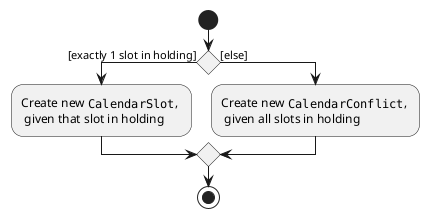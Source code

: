 @startuml CalendarNewRegionHoldingActivityDiagram
' title Activity: Create new ""CalendarRegion"" \n for slot(s) in holding 
start

if () then ([exactly 1 slot in holding])
    :Create new ""CalendarSlot"", \n given that slot in holding;
else ([else])
    :Create new ""CalendarConflict"", \n given all slots in holding;
endif;

stop
@enduml